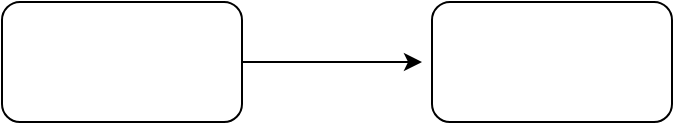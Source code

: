 <mxGraphModel dx="954" dy="836" grid="1" gridSize="10" guides="1" tooltips="1" connect="1" arrows="1" fold="1" page="1" pageScale="1" pageWidth="850" pageHeight="1100" background="#ffffff"><root><mxCell id="0"/><mxCell id="1" parent="0"/><mxCell id="2" value="" style="rounded=1;whiteSpace=wrap;html=1;" vertex="1" parent="1"><mxGeometry x="150" y="240" width="120" height="60" as="geometry"/></mxCell><mxCell id="3" value="" style="rounded=1;whiteSpace=wrap;html=1;" vertex="1" parent="1"><mxGeometry x="365" y="240" width="120" height="60" as="geometry"/></mxCell><mxCell id="5" value="" style="endArrow=classic;html=1;exitX=1;exitY=0.5;" edge="1" parent="1" source="2"><mxGeometry width="50" height="50" relative="1" as="geometry"><mxPoint x="310" y="330" as="sourcePoint"/><mxPoint x="360" y="270" as="targetPoint"/></mxGeometry></mxCell></root></mxGraphModel>